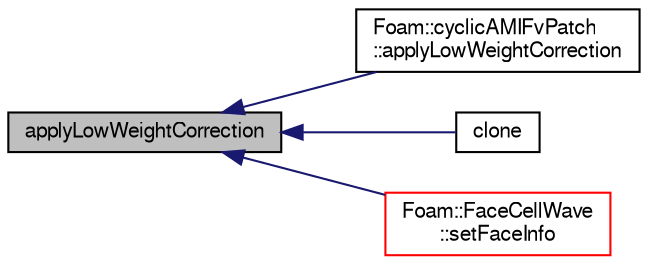 digraph "applyLowWeightCorrection"
{
  bgcolor="transparent";
  edge [fontname="FreeSans",fontsize="10",labelfontname="FreeSans",labelfontsize="10"];
  node [fontname="FreeSans",fontsize="10",shape=record];
  rankdir="LR";
  Node980 [label="applyLowWeightCorrection",height=0.2,width=0.4,color="black", fillcolor="grey75", style="filled", fontcolor="black"];
  Node980 -> Node981 [dir="back",color="midnightblue",fontsize="10",style="solid",fontname="FreeSans"];
  Node981 [label="Foam::cyclicAMIFvPatch\l::applyLowWeightCorrection",height=0.2,width=0.4,color="black",URL="$a22810.html#af24c165759cdd174fd05d955dafb0a0e",tooltip="Return true if applying the low weight correction. "];
  Node980 -> Node982 [dir="back",color="midnightblue",fontsize="10",style="solid",fontname="FreeSans"];
  Node982 [label="clone",height=0.2,width=0.4,color="black",URL="$a24946.html#afff6d4f7511147e0c8a4b8a5448296ec",tooltip="Construct and return a clone, resetting the face list. "];
  Node980 -> Node983 [dir="back",color="midnightblue",fontsize="10",style="solid",fontname="FreeSans"];
  Node983 [label="Foam::FaceCellWave\l::setFaceInfo",height=0.2,width=0.4,color="red",URL="$a24814.html#a4dfc64d9c6a80650006ac5ab728f95b0",tooltip="Set initial changed faces. "];
}
